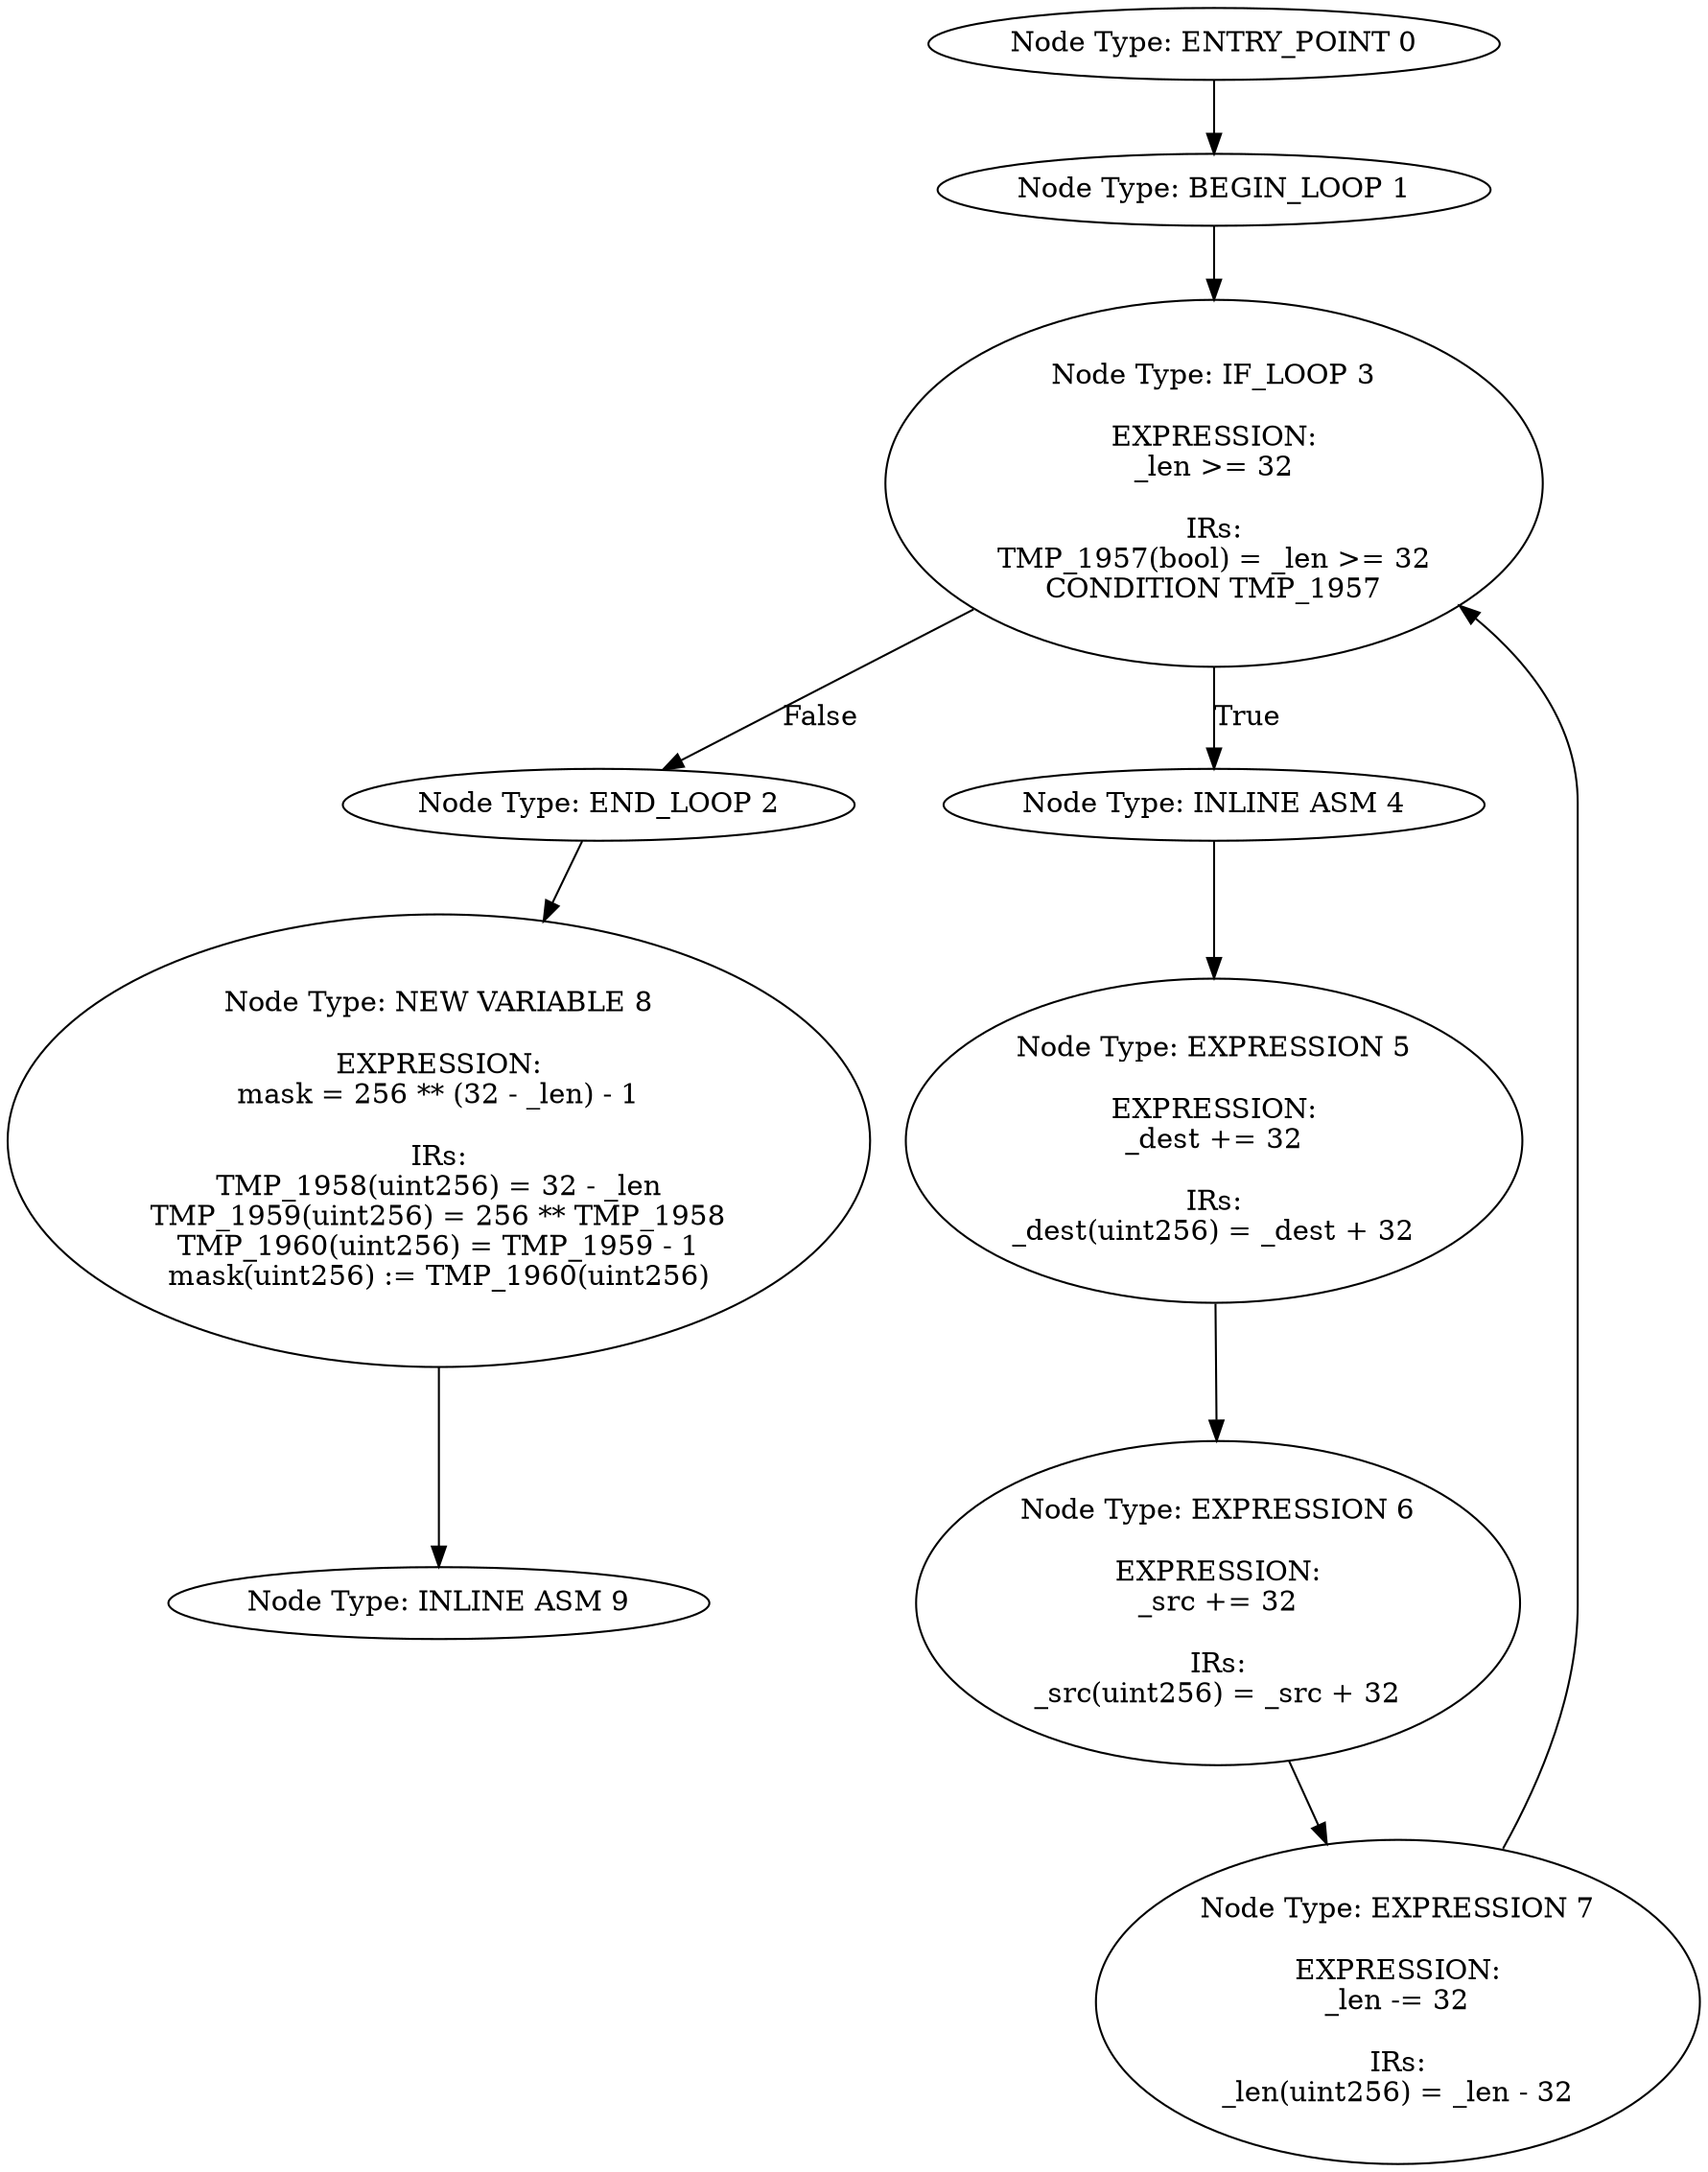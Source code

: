 digraph{
0[label="Node Type: ENTRY_POINT 0
"];
0->1;
1[label="Node Type: BEGIN_LOOP 1
"];
1->3;
2[label="Node Type: END_LOOP 2
"];
2->8;
3[label="Node Type: IF_LOOP 3

EXPRESSION:
_len >= 32

IRs:
TMP_1957(bool) = _len >= 32
CONDITION TMP_1957"];
3->4[label="True"];
3->2[label="False"];
4[label="Node Type: INLINE ASM 4
"];
4->5;
5[label="Node Type: EXPRESSION 5

EXPRESSION:
_dest += 32

IRs:
_dest(uint256) = _dest + 32"];
5->6;
6[label="Node Type: EXPRESSION 6

EXPRESSION:
_src += 32

IRs:
_src(uint256) = _src + 32"];
6->7;
7[label="Node Type: EXPRESSION 7

EXPRESSION:
_len -= 32

IRs:
_len(uint256) = _len - 32"];
7->3;
8[label="Node Type: NEW VARIABLE 8

EXPRESSION:
mask = 256 ** (32 - _len) - 1

IRs:
TMP_1958(uint256) = 32 - _len
TMP_1959(uint256) = 256 ** TMP_1958
TMP_1960(uint256) = TMP_1959 - 1
mask(uint256) := TMP_1960(uint256)"];
8->9;
9[label="Node Type: INLINE ASM 9
"];
}
